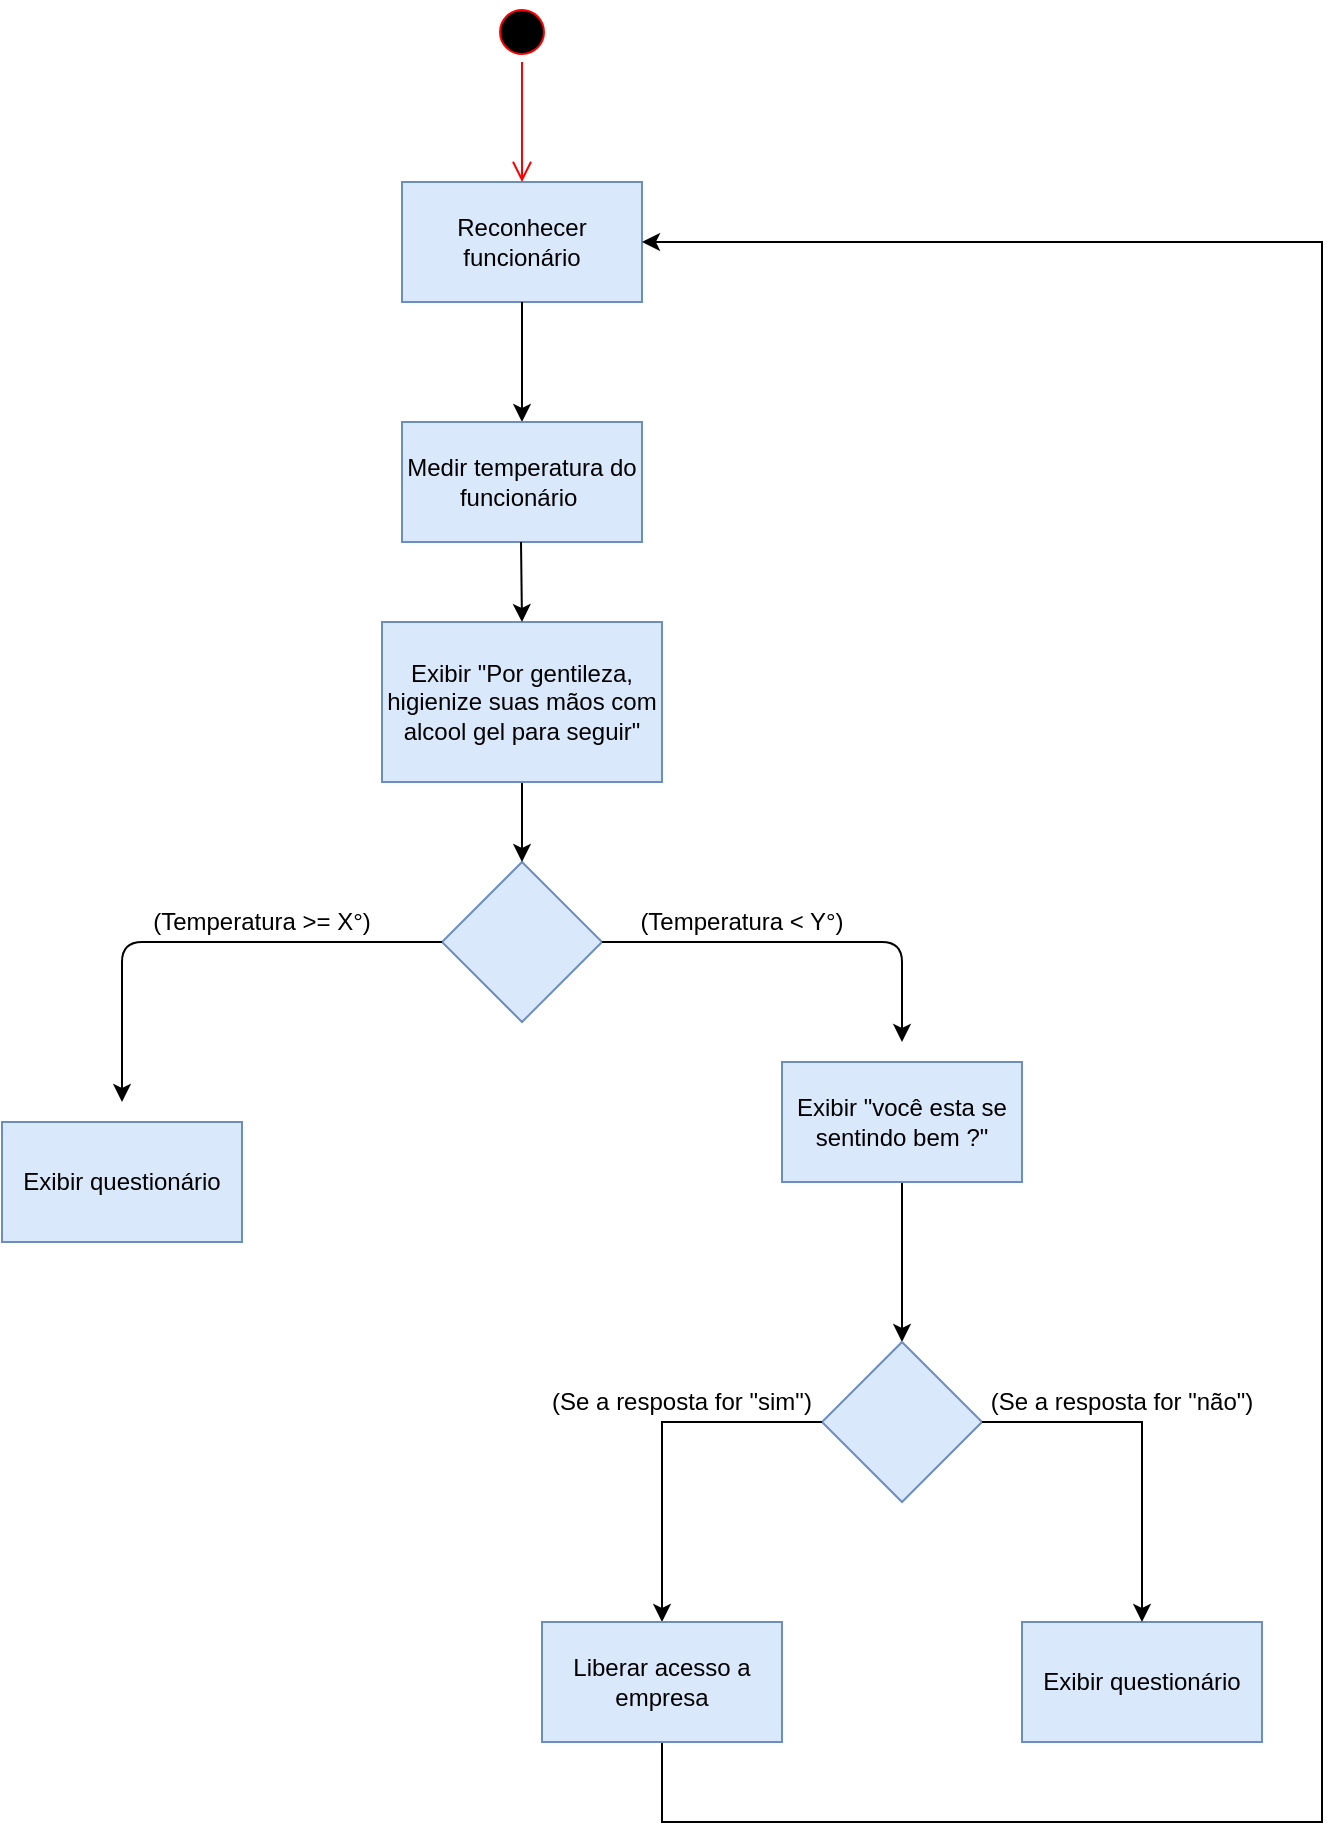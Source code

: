 <mxfile version="13.7.1" type="google"><diagram id="_KeIrhn5S6STnlHRdr9V" name="Page-1"><mxGraphModel dx="1422" dy="762" grid="1" gridSize="10" guides="1" tooltips="1" connect="1" arrows="1" fold="1" page="1" pageScale="1" pageWidth="1500" pageHeight="1100" math="0" shadow="0"><root><mxCell id="0"/><mxCell id="1" parent="0"/><mxCell id="G8hpNy9k1Dj4UZKERE6I-1" value="Reconhecer funcionário" style="rounded=0;whiteSpace=wrap;html=1;fillColor=#dae8fc;strokeColor=#6c8ebf;labelBackgroundColor=none;labelBorderColor=none;" vertex="1" parent="1"><mxGeometry x="620" y="100" width="120" height="60" as="geometry"/></mxCell><mxCell id="G8hpNy9k1Dj4UZKERE6I-2" value="" style="ellipse;html=1;shape=startState;fillColor=#000000;strokeColor=#ff0000;" vertex="1" parent="1"><mxGeometry x="665" y="10" width="30" height="30" as="geometry"/></mxCell><mxCell id="G8hpNy9k1Dj4UZKERE6I-3" value="" style="edgeStyle=orthogonalEdgeStyle;html=1;verticalAlign=bottom;endArrow=open;endSize=8;strokeColor=#ff0000;" edge="1" parent="1" source="G8hpNy9k1Dj4UZKERE6I-2"><mxGeometry relative="1" as="geometry"><mxPoint x="680" y="100" as="targetPoint"/></mxGeometry></mxCell><mxCell id="G8hpNy9k1Dj4UZKERE6I-4" value="" style="endArrow=classic;html=1;exitX=0.5;exitY=1;exitDx=0;exitDy=0;" edge="1" parent="1" source="G8hpNy9k1Dj4UZKERE6I-1"><mxGeometry width="50" height="50" relative="1" as="geometry"><mxPoint x="1050" y="250" as="sourcePoint"/><mxPoint x="680" y="220" as="targetPoint"/></mxGeometry></mxCell><mxCell id="G8hpNy9k1Dj4UZKERE6I-5" value="Medir temperatura do funcionário&amp;nbsp;" style="rounded=0;whiteSpace=wrap;html=1;fillColor=#dae8fc;strokeColor=#6c8ebf;" vertex="1" parent="1"><mxGeometry x="620" y="220" width="120" height="60" as="geometry"/></mxCell><mxCell id="G8hpNy9k1Dj4UZKERE6I-6" value="" style="rhombus;whiteSpace=wrap;html=1;strokeColor=#6c8ebf;fillColor=#dae8fc;" vertex="1" parent="1"><mxGeometry x="640" y="440" width="80" height="80" as="geometry"/></mxCell><mxCell id="G8hpNy9k1Dj4UZKERE6I-7" value="" style="endArrow=classic;html=1;exitX=0;exitY=0.5;exitDx=0;exitDy=0;" edge="1" parent="1" source="G8hpNy9k1Dj4UZKERE6I-6"><mxGeometry width="50" height="50" relative="1" as="geometry"><mxPoint x="1050" y="530" as="sourcePoint"/><mxPoint x="480" y="560" as="targetPoint"/><Array as="points"><mxPoint x="480" y="480"/></Array></mxGeometry></mxCell><mxCell id="G8hpNy9k1Dj4UZKERE6I-8" value="" style="endArrow=classic;html=1;exitX=1;exitY=0.5;exitDx=0;exitDy=0;" edge="1" parent="1" source="G8hpNy9k1Dj4UZKERE6I-6"><mxGeometry width="50" height="50" relative="1" as="geometry"><mxPoint x="1050" y="530" as="sourcePoint"/><mxPoint x="870" y="530" as="targetPoint"/><Array as="points"><mxPoint x="870" y="480"/></Array></mxGeometry></mxCell><mxCell id="G8hpNy9k1Dj4UZKERE6I-9" value="" style="edgeStyle=orthogonalEdgeStyle;rounded=0;orthogonalLoop=1;jettySize=auto;html=1;" edge="1" parent="1" source="G8hpNy9k1Dj4UZKERE6I-10" target="G8hpNy9k1Dj4UZKERE6I-15"><mxGeometry relative="1" as="geometry"/></mxCell><mxCell id="G8hpNy9k1Dj4UZKERE6I-10" value="Exibir &quot;você esta se sentindo bem ?&quot;" style="rounded=0;whiteSpace=wrap;html=1;fillColor=#dae8fc;strokeColor=#6c8ebf;" vertex="1" parent="1"><mxGeometry x="810" y="540" width="120" height="60" as="geometry"/></mxCell><mxCell id="G8hpNy9k1Dj4UZKERE6I-11" value="(Temperatura &amp;gt;= X°)" style="text;html=1;strokeColor=none;fillColor=none;align=center;verticalAlign=middle;whiteSpace=wrap;rounded=0;" vertex="1" parent="1"><mxGeometry x="480" y="460" width="140" height="20" as="geometry"/></mxCell><mxCell id="G8hpNy9k1Dj4UZKERE6I-12" value="(Temperatura &amp;lt; Y°)" style="text;html=1;strokeColor=none;fillColor=none;align=center;verticalAlign=middle;whiteSpace=wrap;rounded=0;" vertex="1" parent="1"><mxGeometry x="720" y="460" width="140" height="20" as="geometry"/></mxCell><mxCell id="G8hpNy9k1Dj4UZKERE6I-14" value="Exibir questionário" style="rounded=0;whiteSpace=wrap;html=1;fillColor=#dae8fc;strokeColor=#6c8ebf;" vertex="1" parent="1"><mxGeometry x="420" y="570" width="120" height="60" as="geometry"/></mxCell><mxCell id="G8hpNy9k1Dj4UZKERE6I-15" value="" style="rhombus;whiteSpace=wrap;html=1;strokeColor=#6c8ebf;fillColor=#dae8fc;" vertex="1" parent="1"><mxGeometry x="830" y="680" width="80" height="80" as="geometry"/></mxCell><mxCell id="G8hpNy9k1Dj4UZKERE6I-16" value="" style="edgeStyle=orthogonalEdgeStyle;rounded=0;orthogonalLoop=1;jettySize=auto;html=1;exitX=0;exitY=0.5;exitDx=0;exitDy=0;entryX=0.5;entryY=0;entryDx=0;entryDy=0;" edge="1" parent="1" source="G8hpNy9k1Dj4UZKERE6I-15" target="G8hpNy9k1Dj4UZKERE6I-18"><mxGeometry relative="1" as="geometry"><mxPoint x="750" y="730" as="sourcePoint"/><mxPoint x="750" y="810" as="targetPoint"/></mxGeometry></mxCell><mxCell id="G8hpNy9k1Dj4UZKERE6I-17" style="edgeStyle=orthogonalEdgeStyle;rounded=0;orthogonalLoop=1;jettySize=auto;html=1;exitX=0.5;exitY=1;exitDx=0;exitDy=0;entryX=1;entryY=0.5;entryDx=0;entryDy=0;" edge="1" parent="1" source="G8hpNy9k1Dj4UZKERE6I-18" target="G8hpNy9k1Dj4UZKERE6I-1"><mxGeometry relative="1" as="geometry"><mxPoint x="1170" y="599" as="targetPoint"/><Array as="points"><mxPoint x="750" y="920"/><mxPoint x="1080" y="920"/><mxPoint x="1080" y="130"/></Array></mxGeometry></mxCell><mxCell id="G8hpNy9k1Dj4UZKERE6I-18" value="Liberar acesso a empresa" style="rounded=0;whiteSpace=wrap;html=1;fillColor=#dae8fc;strokeColor=#6c8ebf;" vertex="1" parent="1"><mxGeometry x="690" y="820" width="120" height="60" as="geometry"/></mxCell><mxCell id="G8hpNy9k1Dj4UZKERE6I-20" value="Exibir questionário" style="rounded=0;whiteSpace=wrap;html=1;fillColor=#dae8fc;strokeColor=#6c8ebf;" vertex="1" parent="1"><mxGeometry x="930" y="820" width="120" height="60" as="geometry"/></mxCell><mxCell id="G8hpNy9k1Dj4UZKERE6I-21" value="(Se a resposta for &quot;sim&quot;)" style="text;html=1;strokeColor=none;fillColor=none;align=center;verticalAlign=middle;whiteSpace=wrap;rounded=0;" vertex="1" parent="1"><mxGeometry x="690" y="700" width="140" height="20" as="geometry"/></mxCell><mxCell id="G8hpNy9k1Dj4UZKERE6I-22" style="edgeStyle=orthogonalEdgeStyle;rounded=0;orthogonalLoop=1;jettySize=auto;html=1;exitX=0;exitY=1;exitDx=0;exitDy=0;entryX=0.5;entryY=0;entryDx=0;entryDy=0;" edge="1" parent="1" source="G8hpNy9k1Dj4UZKERE6I-23" target="G8hpNy9k1Dj4UZKERE6I-20"><mxGeometry relative="1" as="geometry"><Array as="points"><mxPoint x="990" y="720"/></Array></mxGeometry></mxCell><mxCell id="G8hpNy9k1Dj4UZKERE6I-23" value="(Se a resposta for &quot;não&quot;)" style="text;html=1;strokeColor=none;fillColor=none;align=center;verticalAlign=middle;whiteSpace=wrap;rounded=0;" vertex="1" parent="1"><mxGeometry x="910" y="700" width="140" height="20" as="geometry"/></mxCell><mxCell id="G8hpNy9k1Dj4UZKERE6I-24" style="edgeStyle=orthogonalEdgeStyle;rounded=0;orthogonalLoop=1;jettySize=auto;html=1;exitX=0.5;exitY=1;exitDx=0;exitDy=0;entryX=0.5;entryY=0;entryDx=0;entryDy=0;" edge="1" parent="1" source="G8hpNy9k1Dj4UZKERE6I-25" target="G8hpNy9k1Dj4UZKERE6I-6"><mxGeometry relative="1" as="geometry"/></mxCell><mxCell id="G8hpNy9k1Dj4UZKERE6I-25" value="Exibir &quot;Por gentileza, higienize suas mãos com alcool gel para seguir&quot;" style="rounded=0;whiteSpace=wrap;html=1;fillColor=#dae8fc;strokeColor=#6c8ebf;" vertex="1" parent="1"><mxGeometry x="610" y="320" width="140" height="80" as="geometry"/></mxCell><mxCell id="G8hpNy9k1Dj4UZKERE6I-26" value="" style="endArrow=classic;html=1;exitX=0.5;exitY=1;exitDx=0;exitDy=0;" edge="1" parent="1"><mxGeometry width="50" height="50" relative="1" as="geometry"><mxPoint x="679.5" y="280" as="sourcePoint"/><mxPoint x="680" y="320" as="targetPoint"/></mxGeometry></mxCell></root></mxGraphModel></diagram></mxfile>